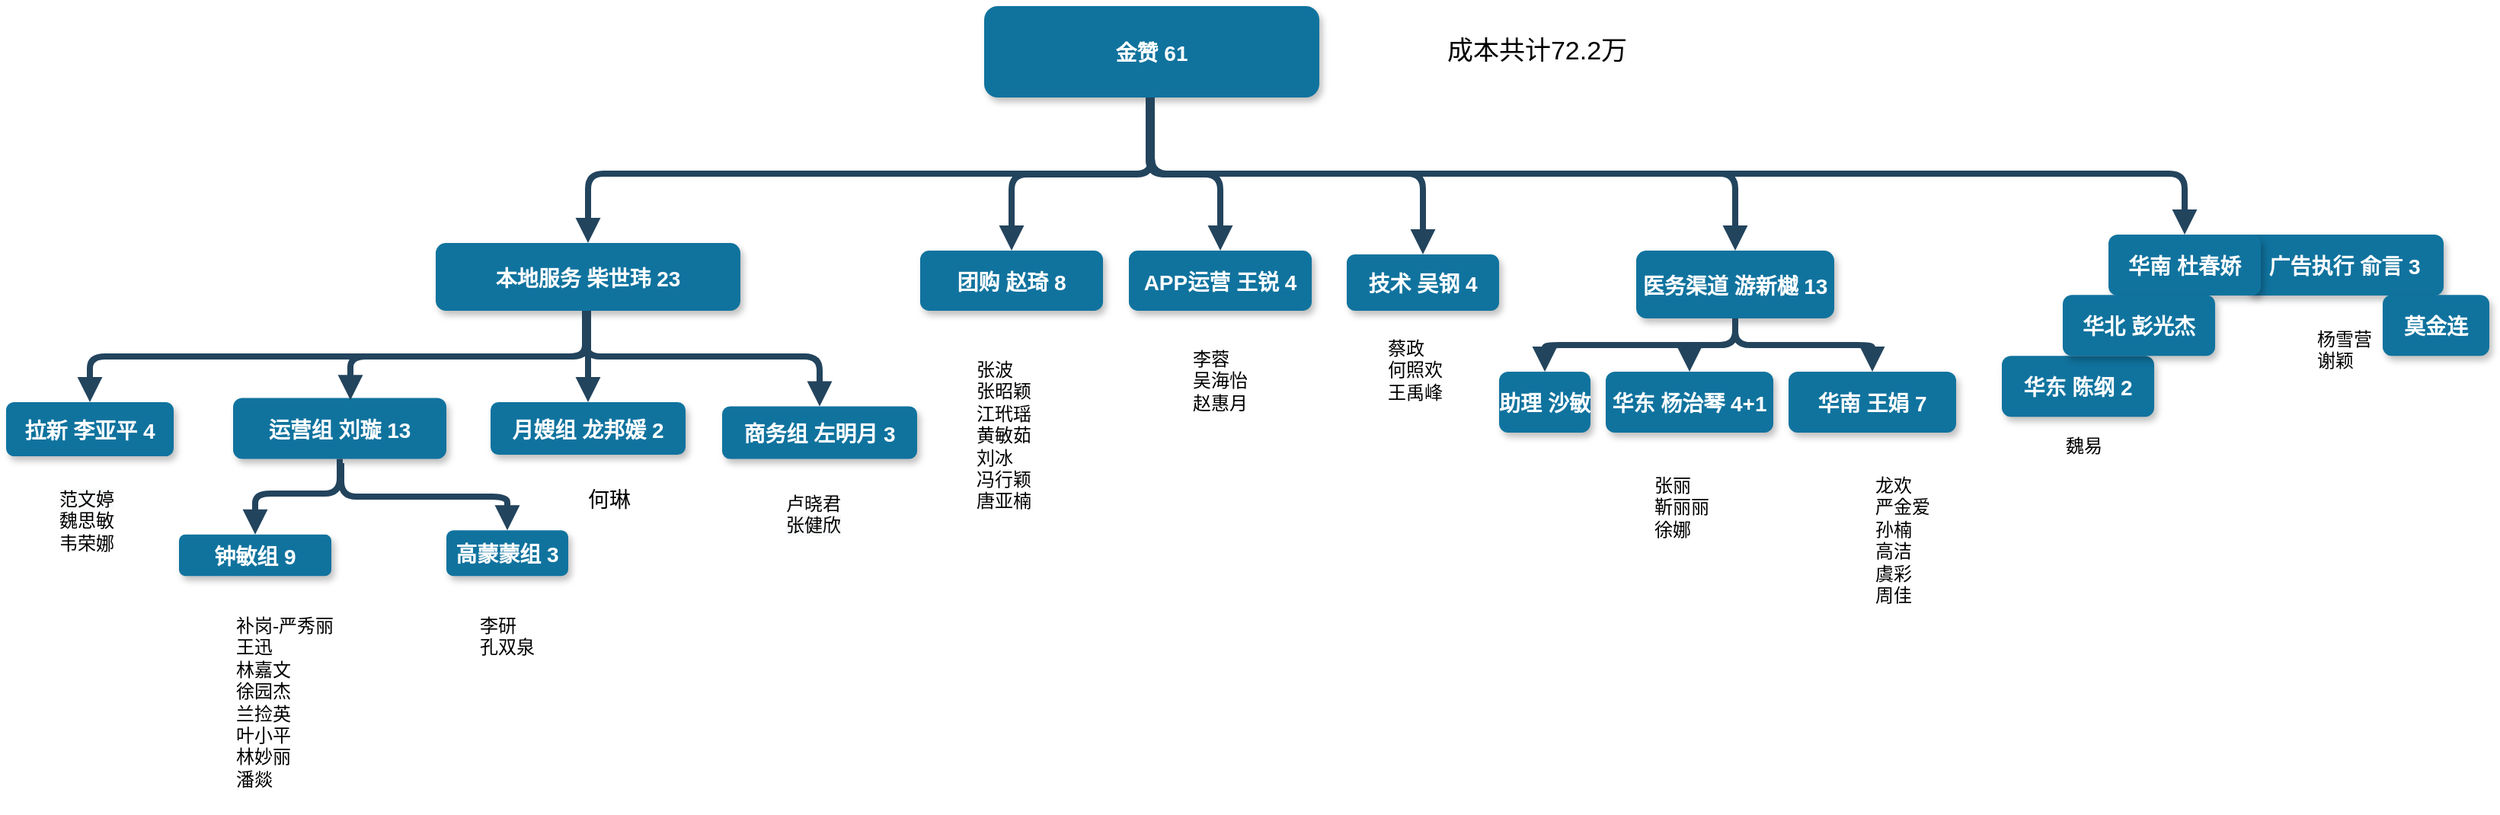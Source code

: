 <mxfile version="14.4.2" type="github" pages="2">
  <diagram name="辣妈帮" id="97916047-d0de-89f5-080d-49f4d83e522f">
    <mxGraphModel dx="1422" dy="762" grid="1" gridSize="10" guides="1" tooltips="1" connect="1" arrows="1" fold="1" page="1" pageScale="1.5" pageWidth="1169" pageHeight="827" background="#ffffff" math="0" shadow="0">
      <root>
        <mxCell id="0" />
        <mxCell id="1" parent="0" />
        <mxCell id="3" value="金赞 61" style="rounded=1;fillColor=#10739E;strokeColor=none;shadow=1;gradientColor=none;fontStyle=1;fontColor=#FFFFFF;fontSize=14;" parent="1" vertex="1">
          <mxGeometry x="662" y="300" width="220" height="60" as="geometry" />
        </mxCell>
        <mxCell id="4" value="本地服务 柴世玮 23" style="rounded=1;fillColor=#10739E;strokeColor=none;shadow=1;gradientColor=none;fontStyle=1;fontColor=#FFFFFF;fontSize=14;" parent="1" vertex="1">
          <mxGeometry x="302" y="455.5" width="200" height="44.5" as="geometry" />
        </mxCell>
        <mxCell id="5" value="团购 赵琦 8" style="rounded=1;fillColor=#10739E;strokeColor=none;shadow=1;gradientColor=none;fontStyle=1;fontColor=#FFFFFF;fontSize=14;" parent="1" vertex="1">
          <mxGeometry x="620" y="460.5" width="120" height="39.5" as="geometry" />
        </mxCell>
        <mxCell id="6" value="广告执行 俞言 3" style="rounded=1;fillColor=#10739E;strokeColor=none;shadow=1;gradientColor=none;fontStyle=1;fontColor=#FFFFFF;fontSize=14;" parent="1" vertex="1">
          <mxGeometry x="1490" y="450" width="130" height="40" as="geometry" />
        </mxCell>
        <mxCell id="7" value="华南 杜春娇" style="rounded=1;fillColor=#10739E;strokeColor=none;shadow=1;gradientColor=none;fontStyle=1;fontColor=#FFFFFF;fontSize=14;" parent="1" vertex="1">
          <mxGeometry x="1400" y="450" width="100" height="40" as="geometry" />
        </mxCell>
        <mxCell id="8" value="拉新 李亚平 4" style="rounded=1;fillColor=#10739E;strokeColor=none;shadow=1;gradientColor=none;fontStyle=1;fontColor=#FFFFFF;fontSize=14;" parent="1" vertex="1">
          <mxGeometry x="20" y="560" width="110" height="35.5" as="geometry" />
        </mxCell>
        <mxCell id="9" value="运营组 刘璇 13" style="rounded=1;fillColor=#10739E;strokeColor=none;shadow=1;gradientColor=none;fontStyle=1;fontColor=#FFFFFF;fontSize=14;" parent="1" vertex="1">
          <mxGeometry x="169" y="557.25" width="140" height="40" as="geometry" />
        </mxCell>
        <mxCell id="11" value="钟敏组 9" style="rounded=1;fillColor=#10739E;strokeColor=none;shadow=1;gradientColor=none;fontStyle=1;fontColor=#FFFFFF;fontSize=14;" parent="1" vertex="1">
          <mxGeometry x="133.5" y="646.88" width="100" height="27.25" as="geometry" />
        </mxCell>
        <mxCell id="13" value="月嫂组 龙邦媛 2" style="rounded=1;fillColor=#10739E;strokeColor=none;shadow=1;gradientColor=none;fontStyle=1;fontColor=#FFFFFF;fontSize=14;" parent="1" vertex="1">
          <mxGeometry x="338" y="560" width="128" height="34.5" as="geometry" />
        </mxCell>
        <mxCell id="30" value="" style="edgeStyle=elbowEdgeStyle;elbow=vertical;strokeWidth=4;endArrow=block;endFill=1;fontStyle=1;strokeColor=#23445D;" parent="1" source="3" target="5" edge="1">
          <mxGeometry x="22" y="165.5" width="100" height="100" as="geometry">
            <mxPoint x="22" y="265.5" as="sourcePoint" />
            <mxPoint x="122" y="165.5" as="targetPoint" />
          </mxGeometry>
        </mxCell>
        <mxCell id="31" value="" style="edgeStyle=elbowEdgeStyle;elbow=vertical;strokeWidth=4;endArrow=block;endFill=1;fontStyle=1;strokeColor=#23445D;" parent="1" source="3" target="4" edge="1">
          <mxGeometry x="22" y="165.5" width="100" height="100" as="geometry">
            <mxPoint x="22" y="265.5" as="sourcePoint" />
            <mxPoint x="122" y="165.5" as="targetPoint" />
            <Array as="points">
              <mxPoint x="580" y="410" />
            </Array>
          </mxGeometry>
        </mxCell>
        <mxCell id="CD8ixGrWHs0Is0rzKzxi-55" value="" style="edgeStyle=elbowEdgeStyle;elbow=vertical;strokeWidth=4;endArrow=block;endFill=1;fontStyle=1;strokeColor=#23445D;exitX=0.5;exitY=1;exitDx=0;exitDy=0;entryX=0.5;entryY=0;entryDx=0;entryDy=0;" parent="1" source="3" target="7" edge="1">
          <mxGeometry x="32" y="175.5" width="100" height="100" as="geometry">
            <mxPoint x="770" y="410" as="sourcePoint" />
            <mxPoint x="1330" y="450" as="targetPoint" />
            <Array as="points">
              <mxPoint x="960" y="410" />
            </Array>
          </mxGeometry>
        </mxCell>
        <mxCell id="CD8ixGrWHs0Is0rzKzxi-56" value="高蒙蒙组 3" style="rounded=1;fillColor=#10739E;strokeColor=none;shadow=1;gradientColor=none;fontStyle=1;fontColor=#FFFFFF;fontSize=14;" parent="1" vertex="1">
          <mxGeometry x="309" y="644.13" width="80" height="30" as="geometry" />
        </mxCell>
        <mxCell id="CD8ixGrWHs0Is0rzKzxi-58" value="医务渠道 游新樾 13" style="rounded=1;fillColor=#10739E;strokeColor=none;shadow=1;gradientColor=none;fontStyle=1;fontColor=#FFFFFF;fontSize=14;" parent="1" vertex="1">
          <mxGeometry x="1090" y="460.5" width="130" height="44.5" as="geometry" />
        </mxCell>
        <mxCell id="CD8ixGrWHs0Is0rzKzxi-60" value="华东 杨治琴 4+1" style="rounded=1;fillColor=#10739E;strokeColor=none;shadow=1;gradientColor=none;fontStyle=1;fontColor=#FFFFFF;fontSize=14;" parent="1" vertex="1">
          <mxGeometry x="1070" y="540" width="110" height="40" as="geometry" />
        </mxCell>
        <mxCell id="CD8ixGrWHs0Is0rzKzxi-61" value="华南 王娟 7" style="rounded=1;fillColor=#10739E;strokeColor=none;shadow=1;gradientColor=none;fontStyle=1;fontColor=#FFFFFF;fontSize=14;" parent="1" vertex="1">
          <mxGeometry x="1190" y="540" width="110" height="40" as="geometry" />
        </mxCell>
        <mxCell id="CD8ixGrWHs0Is0rzKzxi-62" value="助理 沙敏" style="rounded=1;fillColor=#10739E;strokeColor=none;shadow=1;gradientColor=none;fontStyle=1;fontColor=#FFFFFF;fontSize=14;" parent="1" vertex="1">
          <mxGeometry x="1000" y="540" width="60" height="40" as="geometry" />
        </mxCell>
        <mxCell id="CD8ixGrWHs0Is0rzKzxi-65" value="" style="edgeStyle=elbowEdgeStyle;elbow=vertical;strokeWidth=4;endArrow=block;endFill=1;fontStyle=1;strokeColor=#23445D;exitX=0.5;exitY=1;exitDx=0;exitDy=0;entryX=0.5;entryY=0;entryDx=0;entryDy=0;" parent="1" source="4" target="8" edge="1">
          <mxGeometry x="-218" y="-109.5" width="100" height="100" as="geometry">
            <mxPoint x="372" y="560.5" as="sourcePoint" />
            <mxPoint x="80" y="545" as="targetPoint" />
            <Array as="points">
              <mxPoint x="240" y="530" />
            </Array>
          </mxGeometry>
        </mxCell>
        <mxCell id="CD8ixGrWHs0Is0rzKzxi-66" value="" style="edgeStyle=elbowEdgeStyle;elbow=vertical;strokeWidth=4;endArrow=block;endFill=1;fontStyle=1;strokeColor=#23445D;exitX=0.5;exitY=1;exitDx=0;exitDy=0;entryX=0.55;entryY=0.033;entryDx=0;entryDy=0;entryPerimeter=0;" parent="1" target="9" edge="1">
          <mxGeometry x="-220" y="-109.5" width="100" height="100" as="geometry">
            <mxPoint x="400" y="515.5" as="sourcePoint" />
            <mxPoint x="73" y="555.5" as="targetPoint" />
            <Array as="points">
              <mxPoint x="238" y="530" />
            </Array>
          </mxGeometry>
        </mxCell>
        <mxCell id="CD8ixGrWHs0Is0rzKzxi-67" value="" style="edgeStyle=elbowEdgeStyle;elbow=vertical;strokeWidth=4;endArrow=block;endFill=1;fontStyle=1;strokeColor=#23445D;entryX=0.5;entryY=0;entryDx=0;entryDy=0;" parent="1" target="13" edge="1">
          <mxGeometry x="-210" y="-99.5" width="100" height="100" as="geometry">
            <mxPoint x="402" y="500" as="sourcePoint" />
            <mxPoint x="287" y="571.32" as="targetPoint" />
            <Array as="points" />
          </mxGeometry>
        </mxCell>
        <mxCell id="CD8ixGrWHs0Is0rzKzxi-73" value="补岗-严秀丽&lt;br&gt;王迅&lt;br&gt;林嘉文&lt;br&gt;徐园杰&lt;br&gt;兰捡英&lt;br&gt;叶小平&lt;br&gt;林妙丽&lt;br&gt;潘燚" style="text;whiteSpace=wrap;html=1;" parent="1" vertex="1">
          <mxGeometry x="169" y="692.76" width="71" height="137.24" as="geometry" />
        </mxCell>
        <mxCell id="CD8ixGrWHs0Is0rzKzxi-74" value="&lt;span style=&quot;color: rgb(0 , 0 , 0) ; font-family: &amp;#34;helvetica&amp;#34; ; font-size: 12px ; font-style: normal ; font-weight: 400 ; letter-spacing: normal ; text-align: left ; text-indent: 0px ; text-transform: none ; word-spacing: 0px ; background-color: rgb(248 , 249 , 250) ; display: inline ; float: none&quot;&gt;范文婷&lt;br&gt;&lt;/span&gt;&lt;font face=&quot;helvetica&quot;&gt;魏思敏&lt;br&gt;&lt;/font&gt;韦荣娜&lt;font face=&quot;helvetica&quot;&gt;&lt;br&gt;&lt;/font&gt;" style="text;whiteSpace=wrap;html=1;" parent="1" vertex="1">
          <mxGeometry x="52.5" y="610" width="45" height="57.24" as="geometry" />
        </mxCell>
        <mxCell id="CD8ixGrWHs0Is0rzKzxi-75" value="卢晓君&lt;br style=&quot;color: rgb(0 , 0 , 0) ; font-family: &amp;#34;helvetica&amp;#34; ; font-size: 12px ; font-style: normal ; font-weight: 400 ; letter-spacing: normal ; text-align: left ; text-indent: 0px ; text-transform: none ; word-spacing: 0px ; background-color: rgb(248 , 249 , 250)&quot;&gt;&lt;span style=&quot;color: rgb(0 , 0 , 0) ; font-family: &amp;#34;helvetica&amp;#34; ; font-size: 12px ; font-style: normal ; font-weight: 400 ; letter-spacing: normal ; text-align: left ; text-indent: 0px ; text-transform: none ; word-spacing: 0px ; background-color: rgb(248 , 249 , 250) ; display: inline ; float: none&quot;&gt;张健欣&lt;/span&gt;" style="text;whiteSpace=wrap;html=1;" parent="1" vertex="1">
          <mxGeometry x="530" y="612.76" width="60" height="40" as="geometry" />
        </mxCell>
        <mxCell id="CD8ixGrWHs0Is0rzKzxi-76" value="商务组 左明月 3" style="rounded=1;fillColor=#10739E;strokeColor=none;shadow=1;gradientColor=none;fontStyle=1;fontColor=#FFFFFF;fontSize=14;" parent="1" vertex="1">
          <mxGeometry x="490" y="562.75" width="128" height="34.5" as="geometry" />
        </mxCell>
        <mxCell id="CD8ixGrWHs0Is0rzKzxi-77" value="李研&lt;br&gt;孔双泉" style="text;whiteSpace=wrap;html=1;" parent="1" vertex="1">
          <mxGeometry x="329" y="692.76" width="40" height="30" as="geometry" />
        </mxCell>
        <mxCell id="CD8ixGrWHs0Is0rzKzxi-82" value="杨雪营&lt;br&gt;谢颖&lt;br&gt;" style="text;whiteSpace=wrap;html=1;" parent="1" vertex="1">
          <mxGeometry x="1535" y="505" width="40" height="40" as="geometry" />
        </mxCell>
        <mxCell id="CD8ixGrWHs0Is0rzKzxi-83" value="张丽&lt;br&gt;靳丽丽&lt;br&gt;徐娜" style="text;whiteSpace=wrap;html=1;" parent="1" vertex="1">
          <mxGeometry x="1100" y="601" width="50" height="38.62" as="geometry" />
        </mxCell>
        <mxCell id="CD8ixGrWHs0Is0rzKzxi-86" value="张波&lt;br&gt;张昭颖&lt;br&gt;江玳瑶&lt;br&gt;黄敏茹&lt;br&gt;刘冰&lt;br&gt;冯行颖&lt;br&gt;唐亚楠" style="text;whiteSpace=wrap;html=1;" parent="1" vertex="1">
          <mxGeometry x="655" y="524.81" width="50" height="110.38" as="geometry" />
        </mxCell>
        <mxCell id="CD8ixGrWHs0Is0rzKzxi-87" value="&lt;span style=&quot;font-family: &amp;#34;lucida grande&amp;#34; , &amp;#34;verdana&amp;#34; ; font-size: 14px ; background-color: rgb(255 , 255 , 255)&quot;&gt;何琳&lt;/span&gt;" style="text;whiteSpace=wrap;html=1;" parent="1" vertex="1">
          <mxGeometry x="400" y="610" width="40" height="42.76" as="geometry" />
        </mxCell>
        <mxCell id="CD8ixGrWHs0Is0rzKzxi-88" value="" style="edgeStyle=elbowEdgeStyle;elbow=vertical;strokeWidth=4;endArrow=block;endFill=1;fontStyle=1;strokeColor=#23445D;entryX=0.5;entryY=0;entryDx=0;entryDy=0;" parent="1" target="CD8ixGrWHs0Is0rzKzxi-76" edge="1">
          <mxGeometry x="-210" y="-99.5" width="100" height="100" as="geometry">
            <mxPoint x="400" y="500" as="sourcePoint" />
            <mxPoint x="256" y="568.57" as="targetPoint" />
            <Array as="points">
              <mxPoint x="480" y="530" />
            </Array>
          </mxGeometry>
        </mxCell>
        <mxCell id="CD8ixGrWHs0Is0rzKzxi-92" value="" style="edgeStyle=elbowEdgeStyle;elbow=vertical;strokeWidth=4;endArrow=block;endFill=1;fontStyle=1;strokeColor=#23445D;entryX=0.5;entryY=0;entryDx=0;entryDy=0;exitX=0.5;exitY=1;exitDx=0;exitDy=0;" parent="1" source="CD8ixGrWHs0Is0rzKzxi-58" target="CD8ixGrWHs0Is0rzKzxi-62" edge="1">
          <mxGeometry x="628" y="165.5" width="100" height="100" as="geometry">
            <mxPoint x="1368" y="505.5" as="sourcePoint" />
            <mxPoint x="1290" y="540" as="targetPoint" />
          </mxGeometry>
        </mxCell>
        <mxCell id="CD8ixGrWHs0Is0rzKzxi-93" value="" style="edgeStyle=elbowEdgeStyle;elbow=vertical;strokeWidth=4;endArrow=block;endFill=1;fontStyle=1;strokeColor=#23445D;entryX=0.5;entryY=0;entryDx=0;entryDy=0;exitX=0.5;exitY=1;exitDx=0;exitDy=0;" parent="1" source="CD8ixGrWHs0Is0rzKzxi-58" target="CD8ixGrWHs0Is0rzKzxi-60" edge="1">
          <mxGeometry x="638" y="175.5" width="100" height="100" as="geometry">
            <mxPoint x="1485" y="505" as="sourcePoint" />
            <mxPoint x="1322" y="550" as="targetPoint" />
          </mxGeometry>
        </mxCell>
        <mxCell id="CD8ixGrWHs0Is0rzKzxi-94" value="" style="edgeStyle=elbowEdgeStyle;elbow=vertical;strokeWidth=4;endArrow=block;endFill=1;fontStyle=1;strokeColor=#23445D;entryX=0.5;entryY=0;entryDx=0;entryDy=0;exitX=0.5;exitY=1;exitDx=0;exitDy=0;" parent="1" source="CD8ixGrWHs0Is0rzKzxi-58" target="CD8ixGrWHs0Is0rzKzxi-61" edge="1">
          <mxGeometry x="638" y="175.5" width="100" height="100" as="geometry">
            <mxPoint x="1470" y="505" as="sourcePoint" />
            <mxPoint x="1322" y="550" as="targetPoint" />
          </mxGeometry>
        </mxCell>
        <mxCell id="CD8ixGrWHs0Is0rzKzxi-95" value="龙欢&lt;br&gt;严金爱&lt;br&gt;孙楠&lt;br&gt;高洁&lt;br&gt;虞彩&lt;br&gt;周佳" style="text;whiteSpace=wrap;html=1;" parent="1" vertex="1">
          <mxGeometry x="1245" y="601" width="40" height="101.38" as="geometry" />
        </mxCell>
        <mxCell id="CD8ixGrWHs0Is0rzKzxi-99" value="" style="edgeStyle=elbowEdgeStyle;elbow=vertical;strokeWidth=4;endArrow=block;endFill=1;fontStyle=1;strokeColor=#23445D;entryX=0.5;entryY=0;entryDx=0;entryDy=0;" parent="1" target="CD8ixGrWHs0Is0rzKzxi-58" edge="1">
          <mxGeometry x="52" y="195.5" width="100" height="100" as="geometry">
            <mxPoint x="770" y="360" as="sourcePoint" />
            <mxPoint x="1180" y="480.5" as="targetPoint" />
            <Array as="points">
              <mxPoint x="1220" y="410" />
            </Array>
          </mxGeometry>
        </mxCell>
        <mxCell id="CD8ixGrWHs0Is0rzKzxi-103" value="" style="edgeStyle=elbowEdgeStyle;elbow=vertical;strokeWidth=4;endArrow=block;endFill=1;fontStyle=1;strokeColor=#23445D;entryX=0.5;entryY=0;entryDx=0;entryDy=0;exitX=0.5;exitY=1;exitDx=0;exitDy=0;" parent="1" source="9" target="11" edge="1">
          <mxGeometry x="72" y="195.5" width="100" height="100" as="geometry">
            <mxPoint x="240" y="607" as="sourcePoint" />
            <mxPoint x="150" y="651.38" as="targetPoint" />
            <Array as="points">
              <mxPoint x="170" y="620" />
            </Array>
          </mxGeometry>
        </mxCell>
        <mxCell id="CD8ixGrWHs0Is0rzKzxi-104" value="" style="edgeStyle=elbowEdgeStyle;elbow=vertical;strokeWidth=4;endArrow=block;endFill=1;fontStyle=1;strokeColor=#23445D;entryX=0.5;entryY=0;entryDx=0;entryDy=0;" parent="1" target="CD8ixGrWHs0Is0rzKzxi-56" edge="1">
          <mxGeometry x="82" y="205.5" width="100" height="100" as="geometry">
            <mxPoint x="240" y="600" as="sourcePoint" />
            <mxPoint x="350" y="640" as="targetPoint" />
          </mxGeometry>
        </mxCell>
        <mxCell id="5Qsg3Y-xMZEjioLdNlgT-33" value="华东 陈纲 2" style="rounded=1;fillColor=#10739E;strokeColor=none;shadow=1;gradientColor=none;fontStyle=1;fontColor=#FFFFFF;fontSize=14;" parent="1" vertex="1">
          <mxGeometry x="1330" y="529.62" width="100" height="40" as="geometry" />
        </mxCell>
        <mxCell id="5Qsg3Y-xMZEjioLdNlgT-34" value="华北 彭光杰" style="rounded=1;fillColor=#10739E;strokeColor=none;shadow=1;gradientColor=none;fontStyle=1;fontColor=#FFFFFF;fontSize=14;" parent="1" vertex="1">
          <mxGeometry x="1370" y="489.62" width="100" height="40" as="geometry" />
        </mxCell>
        <mxCell id="5Qsg3Y-xMZEjioLdNlgT-36" value="魏易" style="text;whiteSpace=wrap;html=1;" parent="1" vertex="1">
          <mxGeometry x="1370" y="575" width="40" height="35" as="geometry" />
        </mxCell>
        <mxCell id="5Qsg3Y-xMZEjioLdNlgT-37" value="莫金连" style="rounded=1;fillColor=#10739E;strokeColor=none;shadow=1;gradientColor=none;fontStyle=1;fontColor=#FFFFFF;fontSize=14;" parent="1" vertex="1">
          <mxGeometry x="1580" y="489.62" width="70" height="40" as="geometry" />
        </mxCell>
        <mxCell id="Gbs0LaQZsY08ICuKaNEH-31" value="成本共计72.2万" style="text;html=1;strokeColor=none;fillColor=none;align=center;verticalAlign=middle;whiteSpace=wrap;rounded=0;strokeWidth=6;fontSize=17;" parent="1" vertex="1">
          <mxGeometry x="930" y="320" width="190" height="20" as="geometry" />
        </mxCell>
        <mxCell id="ZPWyh2gPVI62T-nD4RET-31" value="APP运营 王锐 4" style="rounded=1;fillColor=#10739E;strokeColor=none;shadow=1;gradientColor=none;fontStyle=1;fontColor=#FFFFFF;fontSize=14;" parent="1" vertex="1">
          <mxGeometry x="757" y="460.5" width="120" height="39.5" as="geometry" />
        </mxCell>
        <mxCell id="ZPWyh2gPVI62T-nD4RET-32" value="" style="edgeStyle=elbowEdgeStyle;elbow=vertical;strokeWidth=4;endArrow=block;endFill=1;fontStyle=1;strokeColor=#23445D;entryX=0.5;entryY=0;entryDx=0;entryDy=0;" parent="1" target="ZPWyh2gPVI62T-nD4RET-31" edge="1">
          <mxGeometry x="32" y="175.5" width="100" height="100" as="geometry">
            <mxPoint x="770" y="360" as="sourcePoint" />
            <mxPoint x="690" y="470.5" as="targetPoint" />
          </mxGeometry>
        </mxCell>
        <mxCell id="NAnsknsRr6nn7RC8cl_B-31" value="李蓉&lt;br&gt;吴海怡&lt;br&gt;赵惠月" style="text;whiteSpace=wrap;html=1;" parent="1" vertex="1">
          <mxGeometry x="797" y="518.25" width="40" height="51.37" as="geometry" />
        </mxCell>
        <mxCell id="94-DLbwfFDyZa6REQe4T-31" value="技术 吴钢 4" style="rounded=1;fillColor=#10739E;strokeColor=none;shadow=1;gradientColor=none;fontStyle=1;fontColor=#FFFFFF;fontSize=14;" parent="1" vertex="1">
          <mxGeometry x="900" y="463" width="100" height="37" as="geometry" />
        </mxCell>
        <mxCell id="Lwl_JHMbD0dMN9Ozh22j-31" value="蔡政&lt;br&gt;何照欢&lt;br&gt;王禹峰" style="text;whiteSpace=wrap;html=1;" parent="1" vertex="1">
          <mxGeometry x="925" y="511" width="50" height="58.62" as="geometry" />
        </mxCell>
        <mxCell id="IsoEVcmJchuI-xza562N-31" value="" style="edgeStyle=elbowEdgeStyle;elbow=vertical;strokeWidth=4;endArrow=block;endFill=1;fontStyle=1;strokeColor=#23445D;entryX=0.5;entryY=0;entryDx=0;entryDy=0;exitX=0.5;exitY=1;exitDx=0;exitDy=0;" parent="1" source="3" edge="1">
          <mxGeometry x="530" y="125.5" width="100" height="100" as="geometry">
            <mxPoint x="1130" y="360" as="sourcePoint" />
            <mxPoint x="950" y="463" as="targetPoint" />
            <Array as="points">
              <mxPoint x="1590" y="410" />
            </Array>
          </mxGeometry>
        </mxCell>
      </root>
    </mxGraphModel>
  </diagram>
  <diagram id="lJMs8aJVWRIwma9hSlg-" name="新公司">
    <mxGraphModel dx="1662" dy="762" grid="1" gridSize="10" guides="1" tooltips="1" connect="1" arrows="1" fold="1" page="1" pageScale="1" pageWidth="1100" pageHeight="850" math="0" shadow="0">
      <root>
        <mxCell id="xL_cLHcsy5SXegCy5-nT-0" />
        <mxCell id="xL_cLHcsy5SXegCy5-nT-1" parent="xL_cLHcsy5SXegCy5-nT-0" />
        <mxCell id="xL_cLHcsy5SXegCy5-nT-2" value="王安静 12" style="rounded=1;fillColor=#10739E;strokeColor=none;shadow=1;gradientColor=none;fontStyle=1;fontColor=#FFFFFF;fontSize=14;" parent="xL_cLHcsy5SXegCy5-nT-1" vertex="1">
          <mxGeometry x="700" y="320" width="140" height="40" as="geometry" />
        </mxCell>
        <mxCell id="xL_cLHcsy5SXegCy5-nT-4" value="团购 王璐 10" style="rounded=1;fillColor=#10739E;strokeColor=none;shadow=1;gradientColor=none;fontStyle=1;fontColor=#FFFFFF;fontSize=14;" parent="xL_cLHcsy5SXegCy5-nT-1" vertex="1">
          <mxGeometry x="700" y="455.5" width="140" height="44.5" as="geometry" />
        </mxCell>
        <mxCell id="xL_cLHcsy5SXegCy5-nT-6" value="行政 王惠 3" style="rounded=1;fillColor=#10739E;strokeColor=none;shadow=1;gradientColor=none;fontStyle=1;fontColor=#FFFFFF;fontSize=14;" parent="xL_cLHcsy5SXegCy5-nT-1" vertex="1">
          <mxGeometry x="1050" y="320" width="140" height="40" as="geometry" />
        </mxCell>
        <mxCell id="xL_cLHcsy5SXegCy5-nT-12" value="" style="edgeStyle=elbowEdgeStyle;elbow=vertical;strokeWidth=4;endArrow=block;endFill=1;fontStyle=1;strokeColor=#23445D;" parent="xL_cLHcsy5SXegCy5-nT-1" source="xL_cLHcsy5SXegCy5-nT-2" target="xL_cLHcsy5SXegCy5-nT-4" edge="1">
          <mxGeometry x="22" y="165.5" width="100" height="100" as="geometry">
            <mxPoint x="22" y="265.5" as="sourcePoint" />
            <mxPoint x="122" y="165.5" as="targetPoint" />
          </mxGeometry>
        </mxCell>
        <mxCell id="xL_cLHcsy5SXegCy5-nT-15" value="" style="edgeStyle=elbowEdgeStyle;elbow=vertical;strokeWidth=4;endArrow=block;endFill=1;fontStyle=1;strokeColor=#23445D;entryX=0.5;entryY=0;entryDx=0;entryDy=0;exitX=0.536;exitY=1.033;exitDx=0;exitDy=0;exitPerimeter=0;" parent="xL_cLHcsy5SXegCy5-nT-1" source="x4UgMvyDJ0lEP5ey6tb6-2" target="xL_cLHcsy5SXegCy5-nT-2" edge="1">
          <mxGeometry x="32" y="175.5" width="100" height="100" as="geometry">
            <mxPoint x="1110" y="250" as="sourcePoint" />
            <mxPoint x="1330" y="450" as="targetPoint" />
            <Array as="points">
              <mxPoint x="920" y="260" />
            </Array>
          </mxGeometry>
        </mxCell>
        <mxCell id="xL_cLHcsy5SXegCy5-nT-17" value="流量组 赵媛媛 4" style="rounded=1;fillColor=#10739E;strokeColor=none;shadow=1;gradientColor=none;fontStyle=1;fontColor=#FFFFFF;fontSize=14;" parent="xL_cLHcsy5SXegCy5-nT-1" vertex="1">
          <mxGeometry x="770" y="560" width="120" height="40" as="geometry" />
        </mxCell>
        <mxCell id="xL_cLHcsy5SXegCy5-nT-18" value="财务 陈洪娟 3" style="rounded=1;fillColor=#10739E;strokeColor=none;shadow=1;gradientColor=none;fontStyle=1;fontColor=#FFFFFF;fontSize=14;" parent="xL_cLHcsy5SXegCy5-nT-1" vertex="1">
          <mxGeometry x="1190" y="318" width="130" height="39.5" as="geometry" />
        </mxCell>
        <mxCell id="xL_cLHcsy5SXegCy5-nT-31" value="公关 徐萌阳" style="rounded=1;fillColor=#10739E;strokeColor=none;shadow=1;gradientColor=none;fontStyle=1;fontColor=#FFFFFF;fontSize=14;" parent="xL_cLHcsy5SXegCy5-nT-1" vertex="1">
          <mxGeometry x="564" y="460" width="98" height="40" as="geometry" />
        </mxCell>
        <mxCell id="xL_cLHcsy5SXegCy5-nT-32" value="内容 刘欣欣 2" style="rounded=1;fillColor=#10739E;strokeColor=none;shadow=1;gradientColor=none;fontStyle=1;fontColor=#FFFFFF;fontSize=14;" parent="xL_cLHcsy5SXegCy5-nT-1" vertex="1">
          <mxGeometry x="910" y="558.62" width="110" height="40" as="geometry" />
        </mxCell>
        <mxCell id="xL_cLHcsy5SXegCy5-nT-33" value="陈丹" style="text;whiteSpace=wrap;html=1;" parent="xL_cLHcsy5SXegCy5-nT-1" vertex="1">
          <mxGeometry x="945" y="612.76" width="40" height="32.76" as="geometry" />
        </mxCell>
        <mxCell id="xL_cLHcsy5SXegCy5-nT-35" value="高洋&lt;br&gt;赵培娟" style="text;whiteSpace=wrap;html=1;" parent="xL_cLHcsy5SXegCy5-nT-1" vertex="1">
          <mxGeometry x="1240" y="370" width="50" height="40" as="geometry" />
        </mxCell>
        <mxCell id="xL_cLHcsy5SXegCy5-nT-36" value="戴镟&lt;br&gt;闫万里&lt;br&gt;罗萍花" style="text;whiteSpace=wrap;html=1;" parent="xL_cLHcsy5SXegCy5-nT-1" vertex="1">
          <mxGeometry x="820" y="612.76" width="40" height="67.24" as="geometry" />
        </mxCell>
        <mxCell id="xL_cLHcsy5SXegCy5-nT-41" value="" style="edgeStyle=elbowEdgeStyle;elbow=vertical;strokeWidth=4;endArrow=block;endFill=1;fontStyle=1;strokeColor=#23445D;entryX=0.5;entryY=0;entryDx=0;entryDy=0;exitX=0.5;exitY=1;exitDx=0;exitDy=0;" parent="xL_cLHcsy5SXegCy5-nT-1" source="xL_cLHcsy5SXegCy5-nT-4" edge="1">
          <mxGeometry x="32" y="175.5" width="100" height="100" as="geometry">
            <mxPoint x="782" y="370" as="sourcePoint" />
            <mxPoint x="694" y="560" as="targetPoint" />
          </mxGeometry>
        </mxCell>
        <mxCell id="xL_cLHcsy5SXegCy5-nT-42" value="" style="edgeStyle=elbowEdgeStyle;elbow=vertical;strokeWidth=4;endArrow=block;endFill=1;fontStyle=1;strokeColor=#23445D;entryX=0.5;entryY=0;entryDx=0;entryDy=0;exitX=0.5;exitY=1;exitDx=0;exitDy=0;" parent="xL_cLHcsy5SXegCy5-nT-1" source="xL_cLHcsy5SXegCy5-nT-4" target="xL_cLHcsy5SXegCy5-nT-17" edge="1">
          <mxGeometry x="42" y="185.5" width="100" height="100" as="geometry">
            <mxPoint x="782" y="525.5" as="sourcePoint" />
            <mxPoint x="704" y="560" as="targetPoint" />
          </mxGeometry>
        </mxCell>
        <mxCell id="xL_cLHcsy5SXegCy5-nT-46" value="陈婷婷&lt;br&gt;秦芳" style="text;whiteSpace=wrap;html=1;" parent="xL_cLHcsy5SXegCy5-nT-1" vertex="1">
          <mxGeometry x="1100" y="370" width="40" height="55" as="geometry" />
        </mxCell>
        <mxCell id="xL_cLHcsy5SXegCy5-nT-48" value="" style="edgeStyle=elbowEdgeStyle;elbow=vertical;strokeWidth=4;endArrow=block;endFill=1;fontStyle=1;strokeColor=#23445D;entryX=0.5;entryY=0;entryDx=0;entryDy=0;" parent="xL_cLHcsy5SXegCy5-nT-1" target="xL_cLHcsy5SXegCy5-nT-32" edge="1">
          <mxGeometry x="180" y="135.5" width="100" height="100" as="geometry">
            <mxPoint x="772" y="500" as="sourcePoint" />
            <mxPoint x="1680" y="450" as="targetPoint" />
            <Array as="points">
              <mxPoint x="880" y="530" />
              <mxPoint x="1240" y="420" />
            </Array>
          </mxGeometry>
        </mxCell>
        <mxCell id="xL_cLHcsy5SXegCy5-nT-49" value="" style="edgeStyle=elbowEdgeStyle;elbow=vertical;strokeWidth=4;endArrow=block;endFill=1;fontStyle=1;strokeColor=#23445D;exitX=0.5;exitY=1;exitDx=0;exitDy=0;entryX=0.5;entryY=0;entryDx=0;entryDy=0;" parent="xL_cLHcsy5SXegCy5-nT-1" source="xL_cLHcsy5SXegCy5-nT-2" target="xL_cLHcsy5SXegCy5-nT-31" edge="1">
          <mxGeometry x="42" y="185.5" width="100" height="100" as="geometry">
            <mxPoint x="782" y="370" as="sourcePoint" />
            <mxPoint x="1170" y="470.5" as="targetPoint" />
            <Array as="points">
              <mxPoint x="680" y="410" />
              <mxPoint x="690" y="410" />
            </Array>
          </mxGeometry>
        </mxCell>
        <mxCell id="xL_cLHcsy5SXegCy5-nT-50" value="" style="edgeStyle=elbowEdgeStyle;elbow=vertical;strokeWidth=4;endArrow=block;endFill=1;fontStyle=1;strokeColor=#23445D;entryX=0.5;entryY=0;entryDx=0;entryDy=0;exitX=0.532;exitY=1.067;exitDx=0;exitDy=0;exitPerimeter=0;" parent="xL_cLHcsy5SXegCy5-nT-1" source="x4UgMvyDJ0lEP5ey6tb6-2" target="xL_cLHcsy5SXegCy5-nT-18" edge="1">
          <mxGeometry x="52" y="195.5" width="100" height="100" as="geometry">
            <mxPoint x="770" y="360" as="sourcePoint" />
            <mxPoint x="1180" y="480.5" as="targetPoint" />
            <Array as="points">
              <mxPoint x="1230" y="260" />
            </Array>
          </mxGeometry>
        </mxCell>
        <mxCell id="xL_cLHcsy5SXegCy5-nT-51" value="设计 古伟 3" style="rounded=1;fillColor=#10739E;strokeColor=none;shadow=1;gradientColor=none;fontStyle=1;fontColor=#FFFFFF;fontSize=14;" parent="xL_cLHcsy5SXegCy5-nT-1" vertex="1">
          <mxGeometry x="640" y="560" width="110" height="40" as="geometry" />
        </mxCell>
        <mxCell id="xL_cLHcsy5SXegCy5-nT-53" value="黄紫蕙&lt;br&gt;张水清" style="text;whiteSpace=wrap;html=1;" parent="xL_cLHcsy5SXegCy5-nT-1" vertex="1">
          <mxGeometry x="680" y="615.52" width="60" height="30" as="geometry" />
        </mxCell>
        <mxCell id="x4UgMvyDJ0lEP5ey6tb6-0" value="其他 4" style="rounded=1;fillColor=#10739E;strokeColor=none;shadow=1;gradientColor=none;fontStyle=1;fontColor=#FFFFFF;fontSize=14;" parent="xL_cLHcsy5SXegCy5-nT-1" vertex="1">
          <mxGeometry x="1430" y="320" width="118" height="40" as="geometry" />
        </mxCell>
        <mxCell id="x4UgMvyDJ0lEP5ey6tb6-1" value="法务 刘华美" style="rounded=1;fillColor=#10739E;strokeColor=none;shadow=1;gradientColor=none;fontStyle=1;fontColor=#FFFFFF;fontSize=14;" parent="xL_cLHcsy5SXegCy5-nT-1" vertex="1">
          <mxGeometry x="1320" y="320" width="118" height="40" as="geometry" />
        </mxCell>
        <mxCell id="x4UgMvyDJ0lEP5ey6tb6-2" value="金赞（属于辣妈帮） 23" style="rounded=1;fillColor=#10739E;strokeColor=none;shadow=1;gradientColor=none;fontStyle=1;fontColor=#FFFFFF;fontSize=14;" parent="xL_cLHcsy5SXegCy5-nT-1" vertex="1">
          <mxGeometry x="990" y="180" width="220" height="60" as="geometry" />
        </mxCell>
        <mxCell id="RNM-x-mIESxZw4AJoJp8-0" value="&lt;font color=&quot;rgba(0, 0, 0, 0)&quot; face=&quot;monospace&quot;&gt;&lt;span style=&quot;font-size: 0px&quot;&gt;ffdfd&lt;/span&gt;&lt;/font&gt;" style="text;whiteSpace=wrap;html=1;" parent="xL_cLHcsy5SXegCy5-nT-1" vertex="1">
          <mxGeometry x="1470" y="377.5" width="50" height="40" as="geometry" />
        </mxCell>
        <mxCell id="RNM-x-mIESxZw4AJoJp8-1" value="&lt;span style=&quot;color: rgba(0 , 0 , 0 , 0) ; font-family: monospace ; font-size: 0px&quot;&gt;%3CmxGraphModel%3E%3Croot%3E%3CmxCell%20id%3D%220%22%2F%3E%3CmxCell%20id%3D%221%22%20parent%3D%220%22%2F%3E%3CmxCell%20id%3D%222%22%20value%3D%22%E9%99%88%E5%A9%B7%E5%A9%B7%26lt%3Bbr%26gt%3B%E7%A7%A6%E8%8A%B3%22%20style%3D%22text%3BwhiteSpace%3Dwrap%3Bhtml%3D1%3B%22%20vertex%3D%221%22%20parent%3D%221%22%3E%3CmxGeometry%20x%3D%221100%22%20y%3D%22370%22%20width%3D%2240%22%20height%3D%2255%22%20as%3D%22geometry%22%2F%3E%3C%2FmxCell%3E%3C%2Froot%3E%3C%2FmxGraphModel%3E&lt;/span&gt;" style="text;whiteSpace=wrap;html=1;" parent="xL_cLHcsy5SXegCy5-nT-1" vertex="1">
          <mxGeometry x="1470" y="377.5" width="40" height="55" as="geometry" />
        </mxCell>
        <mxCell id="RNM-x-mIESxZw4AJoJp8-3" value="凌建国&lt;br&gt;代星&lt;br&gt;赵俊然刘威" style="text;whiteSpace=wrap;html=1;" parent="xL_cLHcsy5SXegCy5-nT-1" vertex="1">
          <mxGeometry x="1475" y="377.5" width="40" height="92.5" as="geometry" />
        </mxCell>
        <mxCell id="-lc2sLSWIT5uEvctNcD1-0" value="成本共计40.9万" style="text;html=1;strokeColor=none;fillColor=none;align=center;verticalAlign=middle;whiteSpace=wrap;rounded=0;strokeWidth=6;fontSize=17;" parent="xL_cLHcsy5SXegCy5-nT-1" vertex="1">
          <mxGeometry x="1260" y="200" width="190" height="20" as="geometry" />
        </mxCell>
      </root>
    </mxGraphModel>
  </diagram>
</mxfile>
